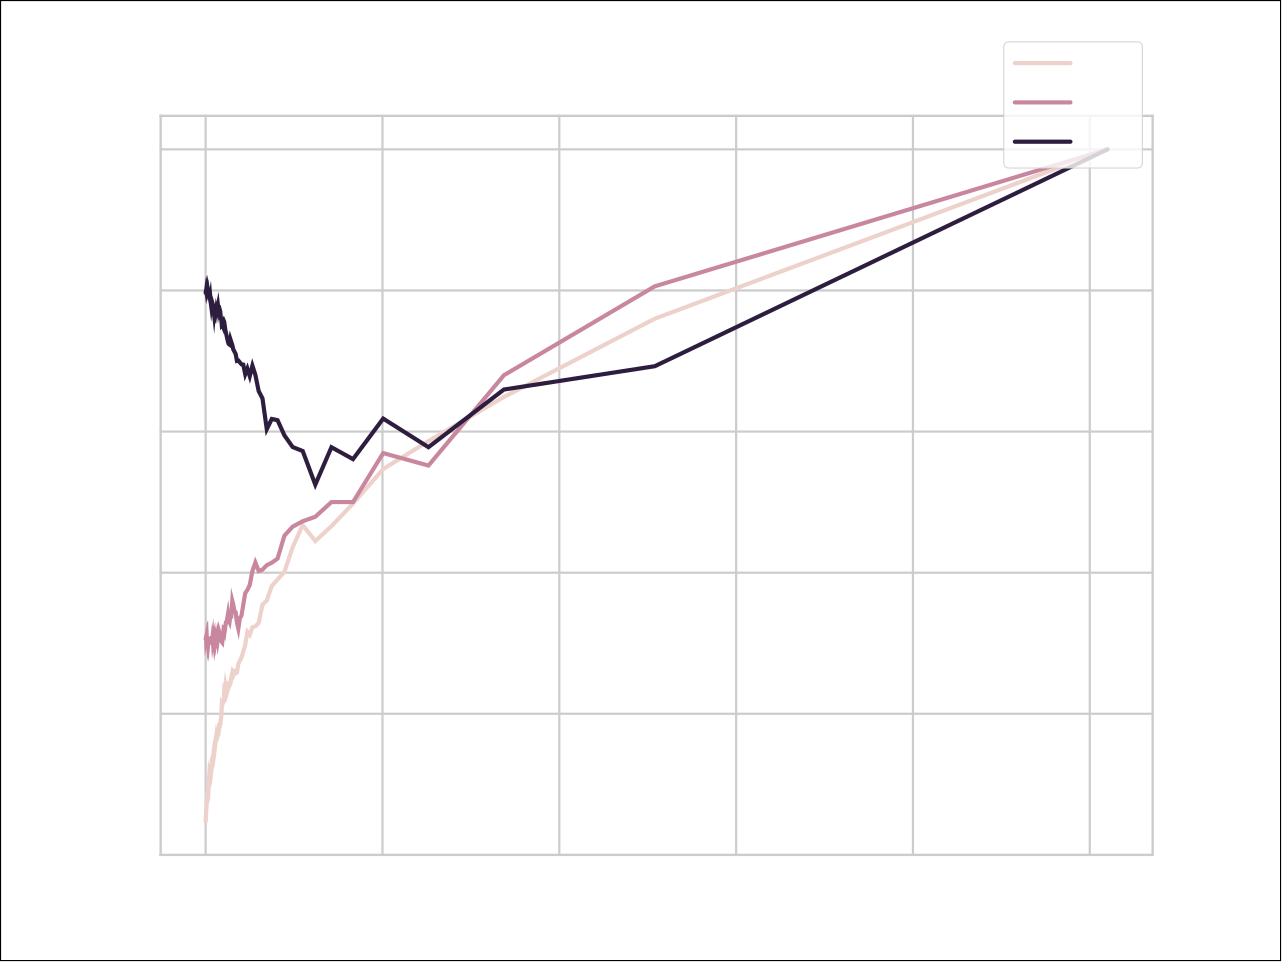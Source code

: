 <?xml version="1.0"?>
<!DOCTYPE ipe SYSTEM "ipe.dtd">
<ipe version="70212" creator="svgtoipe 20191210">
<ipestyle>
<layout paper="460 345" frame="460 345" origin="0 0" crop="no"/>
<opacity name="10%" value="0.10"/>
<opacity name="20%" value="0.20"/>
<opacity name="30%" value="0.30"/>
<opacity name="40%" value="0.40"/>
<opacity name="50%" value="0.50"/>
<opacity name="60%" value="0.60"/>
<opacity name="70%" value="0.70"/>
<opacity name="80%" value="0.80"/>
<opacity name="90%" value="0.90"/>
<pathstyle cap="0" join="0" fillrule="wind"/>
</ipestyle>
<page>
<group matrix="1 0 0 -1 0 345.6">
<group>
<group>
<path>
0 345.6 m
460.8 345.6 l
460.8 0 l
0 0 l
h
</path>
</group>
<group>
<group>
<path>
57.6 307.584 m
414.72 307.584 l
414.72 41.472 l
57.6 41.472 l
h
</path>
</group>
<group>
<group>
<group>
<path stroke="0.8 0.8 0.8" pen="0.8" cap="1">
73.8327 307.584 m
73.8327 41.472 l
</path>
</group>
<group>
<group matrix="0.1 0 0 -0.1 71.0523 321.742">
</group>
</group>
</group>
<group>
<group>
<path stroke="0.8 0.8 0.8" pen="0.8" cap="1">
137.49 307.584 m
137.49 41.472 l
</path>
</group>
<group>
<group matrix="0.1 0 0 -0.1 131.93 321.742">
</group>
</group>
</group>
<group>
<group>
<path stroke="0.8 0.8 0.8" pen="0.8" cap="1">
201.148 307.584 m
201.148 41.472 l
</path>
</group>
<group>
<group matrix="0.1 0 0 -0.1 192.807 321.742">
</group>
</group>
</group>
<group>
<group>
<path stroke="0.8 0.8 0.8" pen="0.8" cap="1">
264.806 307.584 m
264.806 41.472 l
</path>
</group>
<group>
<group matrix="0.1 0 0 -0.1 256.465 321.742">
</group>
</group>
</group>
<group>
<group>
<path stroke="0.8 0.8 0.8" pen="0.8" cap="1">
328.464 307.584 m
328.464 41.472 l
</path>
</group>
<group>
<group matrix="0.1 0 0 -0.1 320.122 321.742">
</group>
</group>
</group>
<group>
<group>
<path stroke="0.8 0.8 0.8" pen="0.8" cap="1">
392.121 307.584 m
392.121 41.472 l
</path>
</group>
<group>
<group matrix="0.1 0 0 -0.1 383.78 321.742">
</group>
</group>
</group>
<group>
<group matrix="0.1 0 0 -0.1 219.484 334.887">
</group>
</group>
</group>
<group>
<group>
<group>
<path stroke="0.8 0.8 0.8" pen="0.8" cap="1">
57.6 307.562 m
414.72 307.562 l
</path>
</group>
<group>
<group matrix="0.1 0 0 -0.1 36.7 311.141">
</group>
</group>
</group>
<group>
<group>
<path stroke="0.8 0.8 0.8" pen="0.8" cap="1">
57.6 256.763 m
414.72 256.763 l
</path>
</group>
<group>
<group matrix="0.1 0 0 -0.1 36.7 260.342">
</group>
</group>
</group>
<group>
<group>
<path stroke="0.8 0.8 0.8" pen="0.8" cap="1">
57.6 205.964 m
414.72 205.964 l
</path>
</group>
<group>
<group matrix="0.1 0 0 -0.1 36.7 209.543">
</group>
</group>
</group>
<group>
<group>
<path stroke="0.8 0.8 0.8" pen="0.8" cap="1">
57.6 155.166 m
414.72 155.166 l
</path>
</group>
<group>
<group matrix="0.1 0 0 -0.1 36.7 158.744">
</group>
</group>
</group>
<group>
<group>
<path stroke="0.8 0.8 0.8" pen="0.8" cap="1">
57.6 104.367 m
414.72 104.367 l
</path>
</group>
<group>
<group matrix="0.1 0 0 -0.1 36.7 107.946">
</group>
</group>
</group>
<group>
<group>
<path stroke="0.8 0.8 0.8" pen="0.8" cap="1">
57.6 53.568 m
414.72 53.568 l
</path>
</group>
<group>
<group matrix="0.1 0 0 -0.1 36.7 57.1469">
</group>
</group>
</group>
<group>
<group matrix="6.12323e-18 -0.1 -0.1 -6.12323e-18 30.7125 214.828">
</group>
</group>
</group>
<group>
<path stroke="0.929412 0.819608 0.796078" pen="1.5" cap="1">
73.8327 295.488 m
74.0211 292.038 l
74.6355 283.864 l
74.6623 284.234 l
74.7038 284.871 l
74.7618 284.014 l
74.8388 282.688 l
74.8876 283.049 l
74.9044 283.127 l
74.9214 282.77 l
75.0861 279.895 l
75.1059 280.017 l
75.1259 280.168 l
75.1463 279.757 l
75.2094 279.967 l
75.3937 278.618 l
75.4186 278.88 l
75.4439 278.964 l
75.5226 277.718 l
75.5774 277.843 l
75.6056 278.157 l
75.6344 277.861 l
75.7866 276.185 l
75.8188 276.191 l
75.8518 276.453 l
75.9547 275.122 l
75.9904 275.204 l
76.0642 275.828 l
76.2217 274.51 l
76.2633 274.879 l
76.4397 272.466 l
76.4864 273.119 l
76.5343 272.728 l
76.7381 270.886 l
76.8481 271.481 l
77.0243 270.147 l
77.2832 267.937 l
77.4979 265.69 l
77.5738 265.154 l
77.733 266.144 l
77.9917 265.341 l
78.179 263.033 l
78.3797 264.856 l
78.7092 260.088 l
78.8274 261.591 l
79.0781 260.549 l
79.3497 258.359 l
79.4942 257.57 l
79.645 253.42 l
79.8024 253.729 l
80.1393 252.467 l
80.3198 252.32 l
80.509 248.289 l
80.7078 248.679 l
80.9167 246.844 l
81.3684 249.647 l
81.8718 247.908 l
82.1457 246.259 l
82.4362 246.569 l
82.7448 245.974 l
83.0734 243.499 l
83.4238 241.919 l
83.7985 242.812 l
84.1998 241.674 l
84.631 242.186 l
85.0953 241.948 l
85.5967 238.803 l
86.7303 236.508 l
88.0799 231.988 l
88.856 227.277 l
89.7137 228.346 l
90.6667 225.571 l
91.7318 225.299 l
92.9301 223.99 l
94.2881 217.469 l
95.8401 215.996 l
97.6309 210.752 l
102.189 205.66 l
105.152 196.85 l
108.774 188.826 l
113.301 194.575 l
119.121 189.206 l
126.881 181.1 l
137.745 168.647 l
154.041 158.581 l
181.202 142.708 l
235.523 114.523 l
398.487 53.568 l
398.487 53.568 l
</path>
</group>
<group>
<path stroke="0.784314 0.529412 0.619608" pen="1.5" cap="1">
73.8327 229.897 m
73.8529 230.148 l
73.9766 228.998 l
73.9954 229.457 l
74.0826 228.988 l
74.0897 229.087 l
74.1573 228.347 l
74.1892 228.218 l
74.2225 228.988 l
74.3025 229.64 l
74.3213 228.979 l
74.3603 229.625 l
74.3906 230.02 l
74.4435 229.354 l
74.5469 230.491 l
74.5591 230.378 l
74.6224 229.512 l
74.6623 230.257 l
74.792 231.361 l
74.7038 230.124 l
74.8073 231.055 l
74.9561 229.579 l
74.8876 231.09 l
74.9739 230.219 l
75.0102 231.168 l
75.1059 230.918 l
75.2532 229.131 l
75.3217 229.717 l
75.3937 230.841 l
75.4186 230.34 l
75.4696 229.328 l
75.5226 229.92 l
75.7549 231.843 l
75.7866 231.005 l
76.0269 228.841 l
76.1412 230.325 l
76.181 229.987 l
76.2217 230.252 l
76.2633 230.136 l
76.3494 229.52 l
76.4397 230.806 l
76.4864 230.537 l
76.5834 229.229 l
76.6337 229.383 l
76.6852 228.757 l
76.7381 229.235 l
76.7924 229.487 l
76.8481 229.215 l
76.964 231.077 l
77.0243 231.657 l
77.0863 231.204 l
77.1501 231.506 l
77.4242 229.308 l
77.5738 229.843 l
77.6522 228.86 l
77.733 229.124 l
77.8165 229.672 l
77.9026 229.649 l
77.9917 229.01 l
78.179 230.364 l
78.4855 228.226 l
78.5953 228.287 l
78.7092 227.28 l
78.8274 227.706 l
79.0781 229.822 l
79.2112 229.76 l
79.3497 230.001 l
79.645 230.908 l
79.8024 231.105 l
80.3198 225.962 l
80.509 226.121 l
80.7078 226.917 l
81.1366 223.884 l
81.3684 223.769 l
81.8718 220.84 l
82.1457 222.995 l
82.4362 223.692 l
82.7448 221.474 l
83.0734 221.561 l
83.4238 216.072 l
83.7985 217.542 l
84.1998 219.789 l
84.631 220.179 l
85.0953 223.886 l
85.5967 226.095 l
86.1399 222.44 l
86.7303 221.395 l
88.0799 213.329 l
88.856 212.169 l
89.7137 210.384 l
90.6667 205.373 l
91.7318 202.307 l
92.9301 205.344 l
94.2881 204.866 l
95.8401 203.257 l
97.6309 202.394 l
99.7202 200.899 l
102.189 192.64 l
105.152 189.397 l
108.774 187.44 l
113.301 185.835 l
119.121 180.546 l
126.881 180.551 l
137.745 162.922 l
154.041 167.406 l
181.202 134.884 l
235.523 102.865 l
398.487 53.568 l
398.487 53.568 l
</path>
</group>
<group>
<path stroke="0.176471 0.117647 0.243137" pen="1.5" cap="1">
73.8327 105.23 m
73.9766 104.193 l
73.8581 105.254 l
74.0017 104.43 l
74.0344 104.193 l
74.119 104.78 l
74.2571 104.04 l
74.266 104.139 l
74.275 104.277 l
74.3309 103.532 l
74.3504 103.359 l
74.3804 102.994 l
74.4114 103.418 l
74.4545 103.319 l
74.5469 104.06 l
74.5966 103.843 l
75.167 107.165 l
74.6355 103.527 l
75.2311 106.604 l
75.3217 106.282 l
75.3453 106.47 l
75.4696 106.788 l
75.4959 106.634 l
75.6935 108.96 l
75.8518 110.151 l
75.8854 109.913 l
75.9197 109.764 l
75.9547 109.933 l
76.0269 110.774 l
76.0642 110.131 l
76.2633 108.865 l
76.3059 109.004 l
76.5343 110.351 l
76.6852 111.348 l
76.8481 112.784 l
76.9053 112.192 l
76.964 112.323 l
77.0243 112.91 l
77.0863 112.809 l
77.2832 113.376 l
77.4979 111.938 l
77.6522 112.975 l
77.733 112.793 l
78.2776 109.839 l
78.3797 110.721 l
78.4855 110.019 l
78.5953 110.127 l
79.0781 111.892 l
79.3497 114.712 l
79.4942 114.873 l
79.645 116.888 l
79.8024 116.709 l
79.967 117.116 l
80.1393 115.54 l
80.3198 115.186 l
80.509 115.639 l
80.9167 118.586 l
81.8718 122.898 l
82.1457 123.645 l
82.4362 123.858 l
82.7448 121.932 l
83.4238 124.038 l
83.7985 125.619 l
84.631 127.203 l
85.0953 129.728 l
85.5967 129.592 l
86.7303 130.949 l
87.3745 131.064 l
88.0799 134.512 l
88.856 132.493 l
89.7137 135.229 l
90.6667 131.449 l
91.7318 134.761 l
92.9301 140.62 l
94.2881 143.216 l
95.8401 154.307 l
97.6309 150.626 l
99.7202 151.074 l
102.189 156.538 l
105.152 160.727 l
108.774 162.168 l
113.301 174.27 l
119.121 160.801 l
126.881 165.088 l
137.745 150.495 l
154.041 160.788 l
181.202 140.029 l
235.523 131.635 l
398.487 53.568 l
398.487 53.568 l
</path>
</group>
<group>
</group>
<group>
</group>
<group>
</group>
<group>
<path stroke="0.8 0.8 0.8" pen="0.8" cap="2" join="0">
57.6 307.584 m
57.6 41.472 l
</path>
</group>
<group>
<path stroke="0.8 0.8 0.8" pen="0.8" cap="2" join="0">
414.72 307.584 m
414.72 41.472 l
</path>
</group>
<group>
<path stroke="0.8 0.8 0.8" pen="0.8" cap="2" join="0">
57.6 307.584 m
414.72 307.584 l
</path>
</group>
<group>
<path stroke="0.8 0.8 0.8" pen="0.8" cap="2" join="0">
57.6 41.472 m
414.72 41.472 l
</path>
</group>
<group>
<group>
<path stroke="0.8 0.8 0.8" fill="1 1 1" opacity="80%" join="0">
363.152 60.2967 m
409.052 60.2967 l
411.052 60.2967 411.052 58.2967 q
411.052 16.8608 l
411.052 14.8608 409.052 14.8608 q
363.152 14.8608 l
361.152 14.8608 361.152 16.8608 q
361.152 58.2967 l
361.152 60.2967 363.152 60.2967 q
h
</path>
</group>
<group>
<path stroke="0.929412 0.819608 0.796078" pen="1.5" cap="1">
365.152 22.5186 m
385.152 22.5186 l
</path>
</group>
<group>
</group>
<group>
<group matrix="0.1 0 0 -0.1 393.152 26.0186">
</group>
</group>
<group>
<path stroke="0.784314 0.529412 0.619608" pen="1.5" cap="1">
365.152 36.6639 m
385.152 36.6639 l
</path>
</group>
<group>
</group>
<group>
<group matrix="0.1 0 0 -0.1 393.152 40.1639">
</group>
</group>
<group>
<path stroke="0.176471 0.117647 0.243137" pen="1.5" cap="1">
365.152 50.8092 m
385.152 50.8092 l
</path>
</group>
<group>
</group>
<group>
<group matrix="0.1 0 0 -0.1 393.152 54.3092">
</group>
</group>
</group>
</group>
</group>
</group>
</page>
</ipe>
